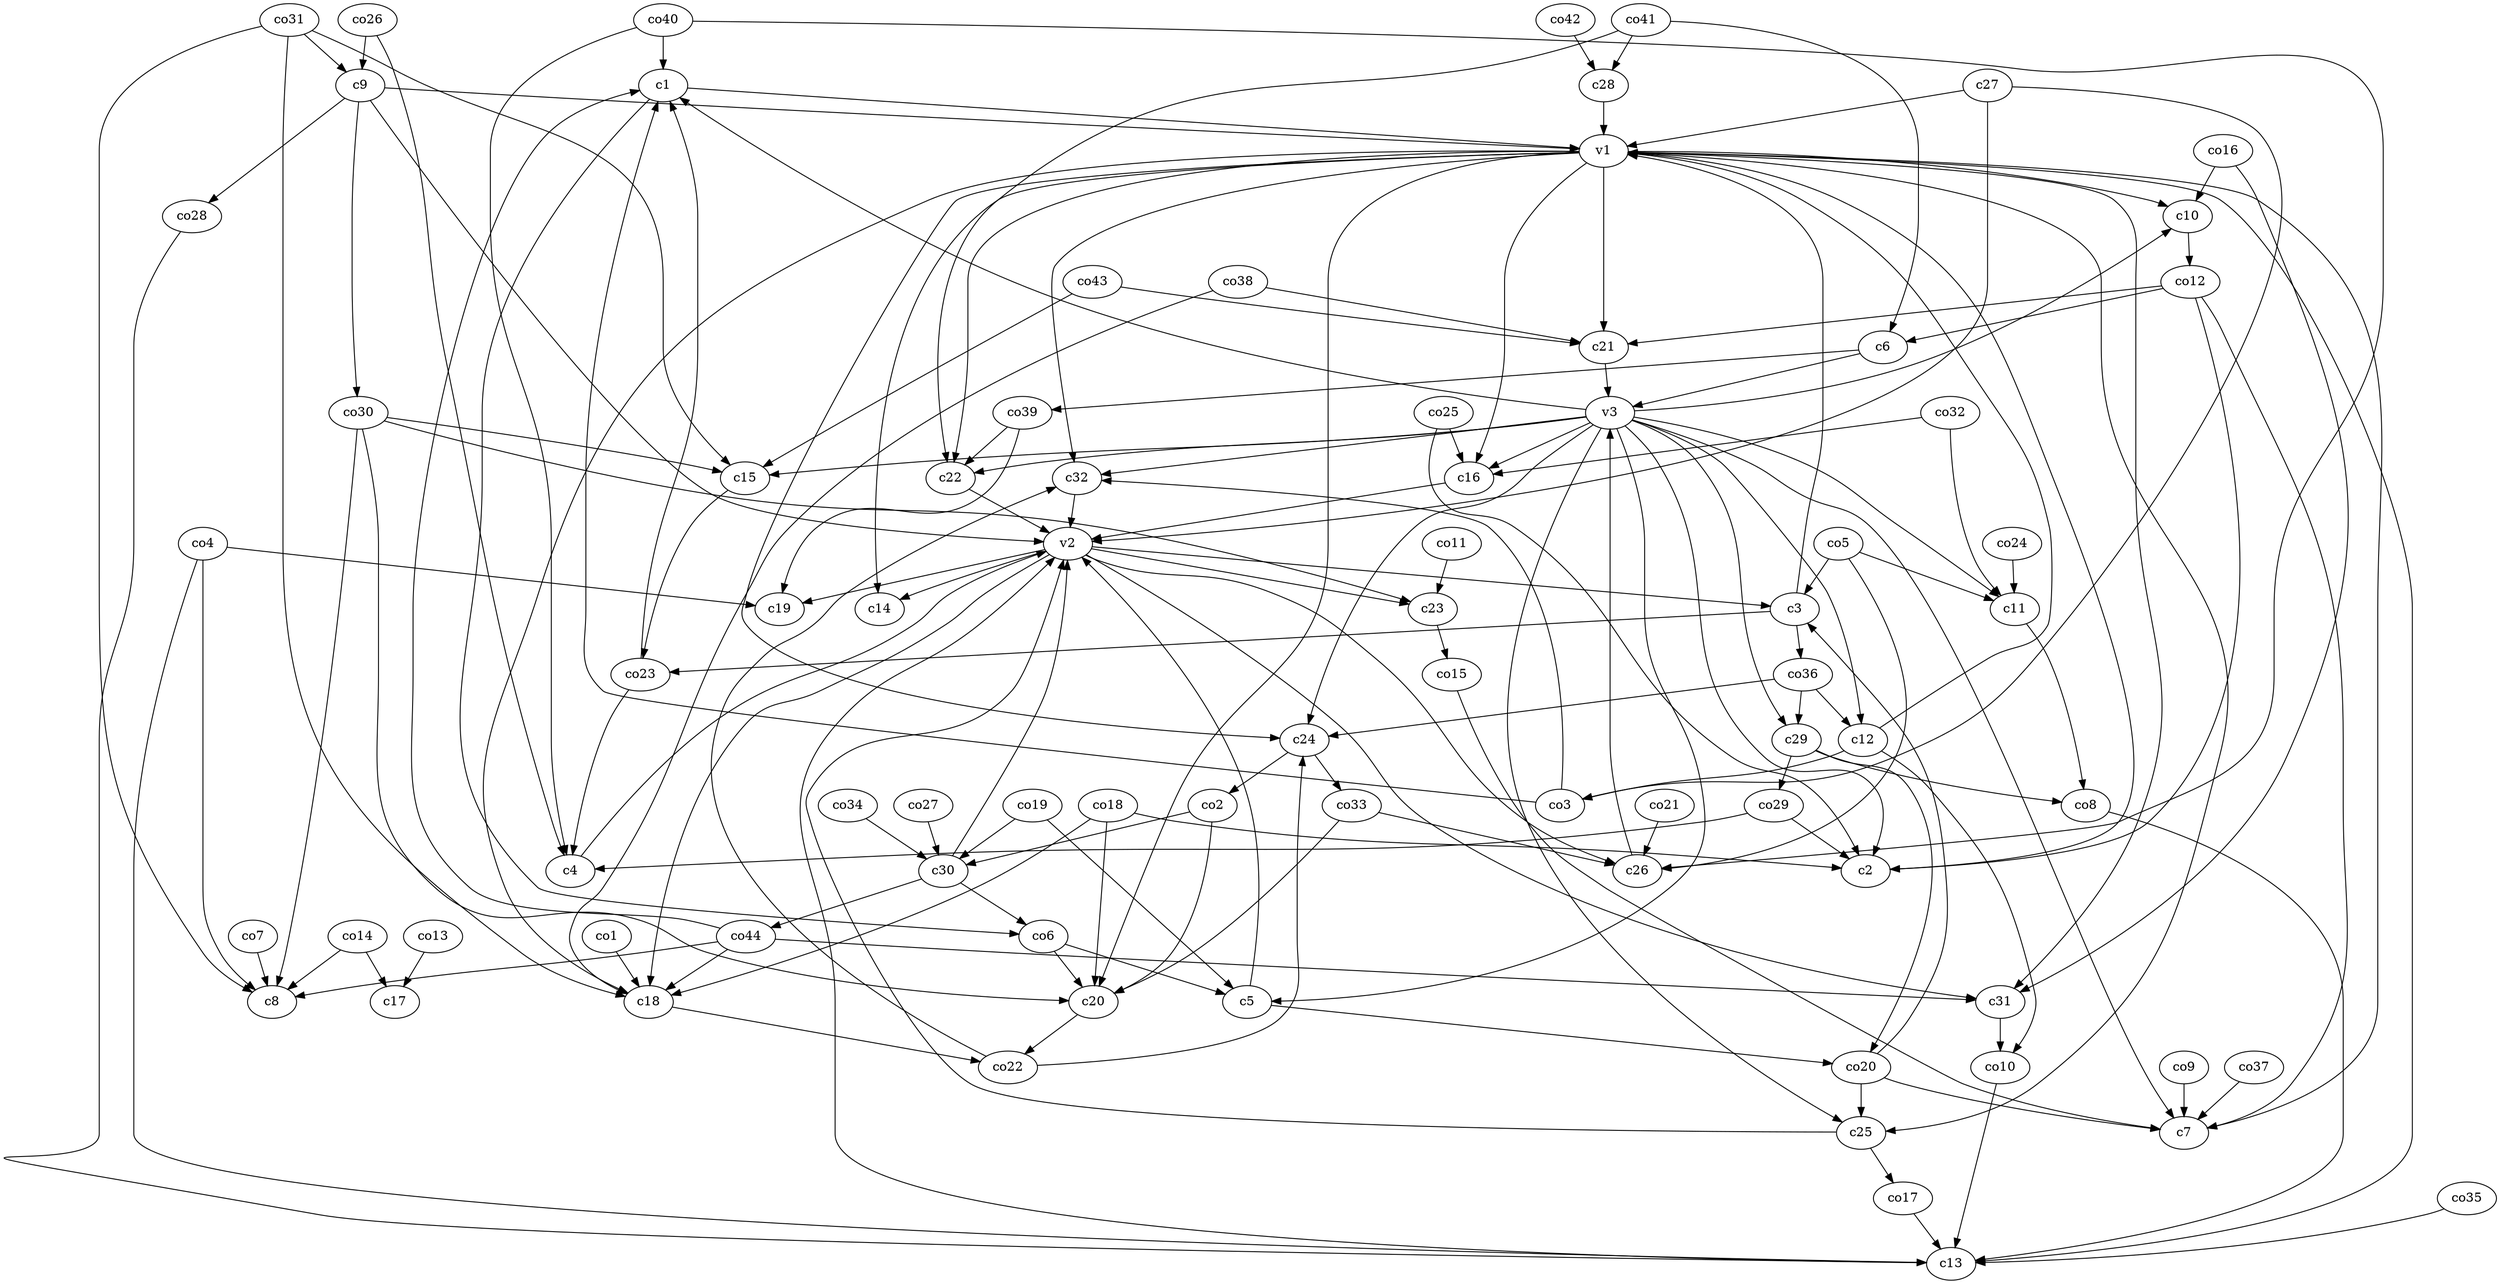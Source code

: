 strict digraph  {
c1;
c2;
c3;
c4;
c5;
c6;
c7;
c8;
c9;
c10;
c11;
c12;
c13;
c14;
c15;
c16;
c17;
c18;
c19;
c20;
c21;
c22;
c23;
c24;
c25;
c26;
c27;
c28;
c29;
c30;
c31;
c32;
v1;
v2;
v3;
co1;
co2;
co3;
co4;
co5;
co6;
co7;
co8;
co9;
co10;
co11;
co12;
co13;
co14;
co15;
co16;
co17;
co18;
co19;
co20;
co21;
co22;
co23;
co24;
co25;
co26;
co27;
co28;
co29;
co30;
co31;
co32;
co33;
co34;
co35;
co36;
co37;
co38;
co39;
co40;
co41;
co42;
co43;
co44;
c1 -> v1  [weight=1];
c1 -> co6  [weight=1];
c3 -> co36  [weight=1];
c3 -> co23  [weight=1];
c3 -> v1  [weight=1];
c4 -> v2  [weight=1];
c5 -> v2  [weight=1];
c5 -> co20  [weight=1];
c6 -> co39  [weight=1];
c6 -> v3  [weight=1];
c9 -> co30  [weight=1];
c9 -> v2  [weight=1];
c9 -> v1  [weight=1];
c9 -> co28  [weight=1];
c10 -> co12  [weight=1];
c11 -> co8  [weight=1];
c12 -> co3  [weight=1];
c12 -> co10  [weight=1];
c12 -> v1  [weight=1];
c13 -> v2  [weight=1];
c13 -> v1  [weight=1];
c15 -> co23  [weight=1];
c16 -> v2  [weight=1];
c18 -> co22  [weight=1];
c20 -> co22  [weight=1];
c21 -> v3  [weight=1];
c22 -> v2  [weight=1];
c23 -> co15  [weight=1];
c24 -> co33  [weight=1];
c24 -> co2  [weight=1];
c25 -> co17  [weight=1];
c25 -> v2  [weight=1];
c26 -> v3  [weight=1];
c27 -> co3  [weight=1];
c27 -> v1  [weight=1];
c27 -> v2  [weight=1];
c28 -> v1  [weight=1];
c29 -> co29  [weight=1];
c29 -> co8  [weight=1];
c29 -> co20  [weight=1];
c30 -> co44  [weight=1];
c30 -> co6  [weight=1];
c30 -> v2  [weight=1];
c31 -> co10  [weight=1];
c32 -> v2  [weight=1];
v1 -> c25  [weight=1];
v1 -> c10  [weight=1];
v1 -> c16  [weight=1];
v1 -> c20  [weight=1];
v1 -> c7  [weight=1];
v1 -> c32  [weight=1];
v1 -> c21  [weight=1];
v1 -> c31  [weight=1];
v1 -> c22  [weight=1];
v1 -> c24  [weight=1];
v1 -> c18  [weight=1];
v1 -> c14  [weight=1];
v1 -> c2  [weight=1];
v2 -> c14  [weight=1];
v2 -> c23  [weight=1];
v2 -> c19  [weight=1];
v2 -> c26  [weight=1];
v2 -> c18  [weight=1];
v2 -> c31  [weight=1];
v2 -> c3  [weight=1];
v3 -> c11  [weight=1];
v3 -> c25  [weight=1];
v3 -> c15  [weight=1];
v3 -> c7  [weight=1];
v3 -> c2  [weight=1];
v3 -> c5  [weight=1];
v3 -> c1  [weight=1];
v3 -> c10  [weight=1];
v3 -> c22  [weight=1];
v3 -> c29  [weight=1];
v3 -> c16  [weight=1];
v3 -> c24  [weight=1];
v3 -> c12  [weight=1];
v3 -> c32  [weight=1];
co1 -> c18  [weight=1];
co2 -> c30  [weight=1];
co2 -> c20  [weight=1];
co3 -> c1  [weight=1];
co3 -> c32  [weight=1];
co4 -> c13  [weight=1];
co4 -> c8  [weight=1];
co4 -> c19  [weight=1];
co5 -> c11  [weight=1];
co5 -> c3  [weight=1];
co5 -> c26  [weight=1];
co6 -> c5  [weight=1];
co6 -> c20  [weight=1];
co7 -> c8  [weight=1];
co8 -> c13  [weight=1];
co9 -> c7  [weight=1];
co10 -> c13  [weight=1];
co11 -> c23  [weight=1];
co12 -> c21  [weight=1];
co12 -> c6  [weight=1];
co12 -> c2  [weight=1];
co12 -> c7  [weight=1];
co13 -> c17  [weight=1];
co14 -> c17  [weight=1];
co14 -> c8  [weight=1];
co15 -> c7  [weight=1];
co16 -> c10  [weight=1];
co16 -> c31  [weight=1];
co17 -> c13  [weight=1];
co18 -> c20  [weight=1];
co18 -> c2  [weight=1];
co18 -> c18  [weight=1];
co19 -> c30  [weight=1];
co19 -> c5  [weight=1];
co20 -> c7  [weight=1];
co20 -> c25  [weight=1];
co20 -> c3  [weight=1];
co21 -> c26  [weight=1];
co22 -> c32  [weight=1];
co22 -> c24  [weight=1];
co23 -> c4  [weight=1];
co23 -> c1  [weight=1];
co24 -> c11  [weight=1];
co25 -> c16  [weight=1];
co25 -> c2  [weight=1];
co26 -> c9  [weight=1];
co26 -> c4  [weight=1];
co27 -> c30  [weight=1];
co28 -> c13  [weight=1];
co29 -> c4  [weight=1];
co29 -> c2  [weight=1];
co30 -> c15  [weight=1];
co30 -> c20  [weight=1];
co30 -> c8  [weight=1];
co30 -> c23  [weight=1];
co31 -> c8  [weight=1];
co31 -> c9  [weight=1];
co31 -> c15  [weight=1];
co31 -> c18  [weight=1];
co32 -> c11  [weight=1];
co32 -> c16  [weight=1];
co33 -> c20  [weight=1];
co33 -> c26  [weight=1];
co34 -> c30  [weight=1];
co35 -> c13  [weight=1];
co36 -> c12  [weight=1];
co36 -> c24  [weight=1];
co36 -> c29  [weight=1];
co37 -> c7  [weight=1];
co38 -> c21  [weight=1];
co38 -> c18  [weight=1];
co39 -> c22  [weight=1];
co39 -> c19  [weight=1];
co40 -> c26  [weight=1];
co40 -> c1  [weight=1];
co40 -> c4  [weight=1];
co41 -> c28  [weight=1];
co41 -> c22  [weight=1];
co41 -> c6  [weight=1];
co42 -> c28  [weight=1];
co43 -> c15  [weight=1];
co43 -> c21  [weight=1];
co44 -> c18  [weight=1];
co44 -> c31  [weight=1];
co44 -> c1  [weight=1];
co44 -> c8  [weight=1];
}
